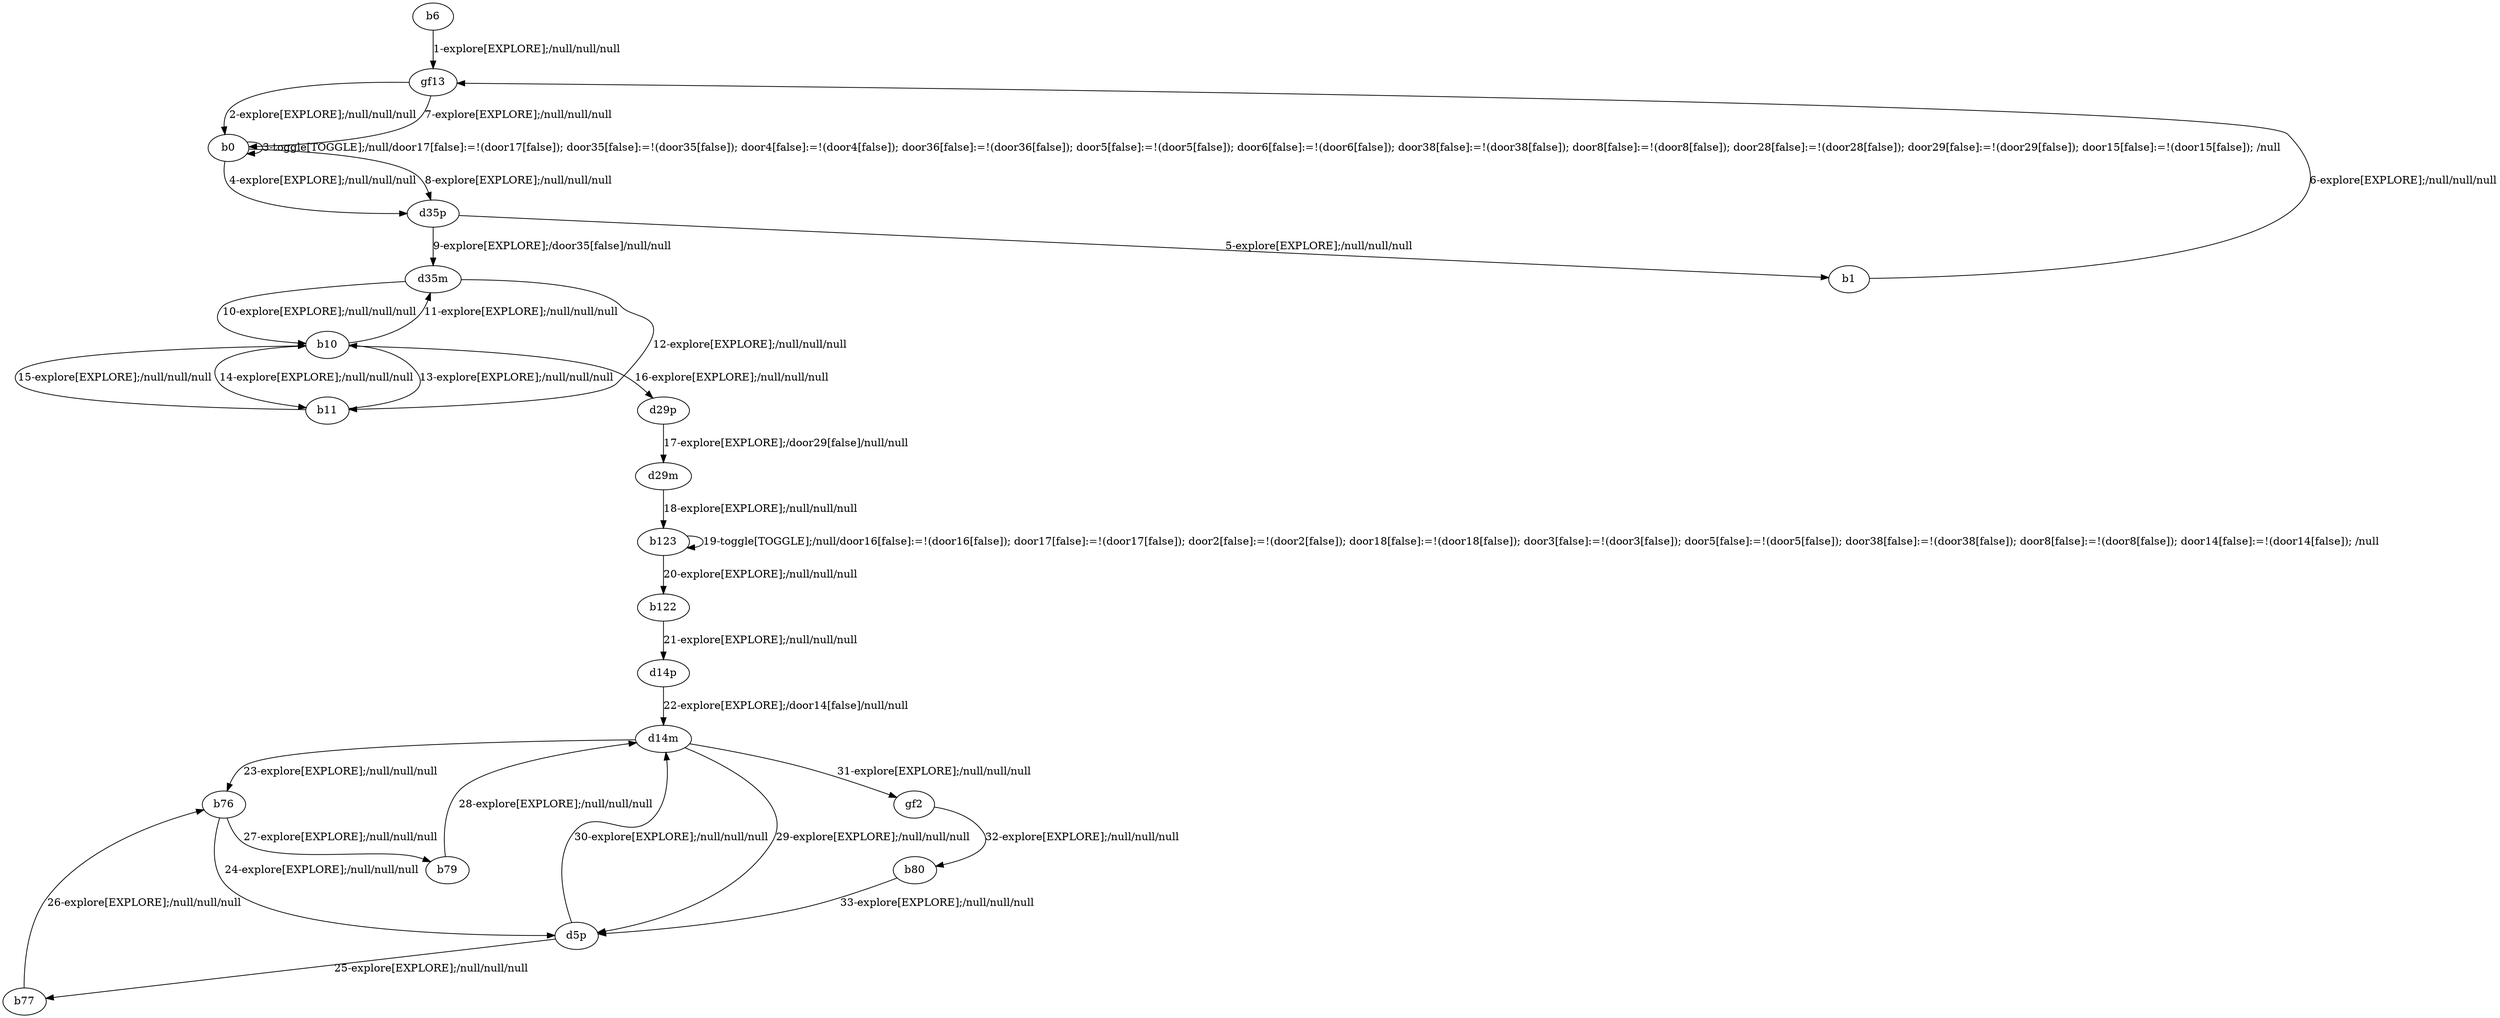# Total number of goals covered by this test: 5
# b79 --> d14m
# b76 --> b79
# d5p --> d14m
# d14m --> d5p
# d14m --> gf2

digraph g {
"b6" -> "gf13" [label = "1-explore[EXPLORE];/null/null/null"];
"gf13" -> "b0" [label = "2-explore[EXPLORE];/null/null/null"];
"b0" -> "b0" [label = "3-toggle[TOGGLE];/null/door17[false]:=!(door17[false]); door35[false]:=!(door35[false]); door4[false]:=!(door4[false]); door36[false]:=!(door36[false]); door5[false]:=!(door5[false]); door6[false]:=!(door6[false]); door38[false]:=!(door38[false]); door8[false]:=!(door8[false]); door28[false]:=!(door28[false]); door29[false]:=!(door29[false]); door15[false]:=!(door15[false]); /null"];
"b0" -> "d35p" [label = "4-explore[EXPLORE];/null/null/null"];
"d35p" -> "b1" [label = "5-explore[EXPLORE];/null/null/null"];
"b1" -> "gf13" [label = "6-explore[EXPLORE];/null/null/null"];
"gf13" -> "b0" [label = "7-explore[EXPLORE];/null/null/null"];
"b0" -> "d35p" [label = "8-explore[EXPLORE];/null/null/null"];
"d35p" -> "d35m" [label = "9-explore[EXPLORE];/door35[false]/null/null"];
"d35m" -> "b10" [label = "10-explore[EXPLORE];/null/null/null"];
"b10" -> "d35m" [label = "11-explore[EXPLORE];/null/null/null"];
"d35m" -> "b11" [label = "12-explore[EXPLORE];/null/null/null"];
"b11" -> "b10" [label = "13-explore[EXPLORE];/null/null/null"];
"b10" -> "b11" [label = "14-explore[EXPLORE];/null/null/null"];
"b11" -> "b10" [label = "15-explore[EXPLORE];/null/null/null"];
"b10" -> "d29p" [label = "16-explore[EXPLORE];/null/null/null"];
"d29p" -> "d29m" [label = "17-explore[EXPLORE];/door29[false]/null/null"];
"d29m" -> "b123" [label = "18-explore[EXPLORE];/null/null/null"];
"b123" -> "b123" [label = "19-toggle[TOGGLE];/null/door16[false]:=!(door16[false]); door17[false]:=!(door17[false]); door2[false]:=!(door2[false]); door18[false]:=!(door18[false]); door3[false]:=!(door3[false]); door5[false]:=!(door5[false]); door38[false]:=!(door38[false]); door8[false]:=!(door8[false]); door14[false]:=!(door14[false]); /null"];
"b123" -> "b122" [label = "20-explore[EXPLORE];/null/null/null"];
"b122" -> "d14p" [label = "21-explore[EXPLORE];/null/null/null"];
"d14p" -> "d14m" [label = "22-explore[EXPLORE];/door14[false]/null/null"];
"d14m" -> "b76" [label = "23-explore[EXPLORE];/null/null/null"];
"b76" -> "d5p" [label = "24-explore[EXPLORE];/null/null/null"];
"d5p" -> "b77" [label = "25-explore[EXPLORE];/null/null/null"];
"b77" -> "b76" [label = "26-explore[EXPLORE];/null/null/null"];
"b76" -> "b79" [label = "27-explore[EXPLORE];/null/null/null"];
"b79" -> "d14m" [label = "28-explore[EXPLORE];/null/null/null"];
"d14m" -> "d5p" [label = "29-explore[EXPLORE];/null/null/null"];
"d5p" -> "d14m" [label = "30-explore[EXPLORE];/null/null/null"];
"d14m" -> "gf2" [label = "31-explore[EXPLORE];/null/null/null"];
"gf2" -> "b80" [label = "32-explore[EXPLORE];/null/null/null"];
"b80" -> "d5p" [label = "33-explore[EXPLORE];/null/null/null"];
}